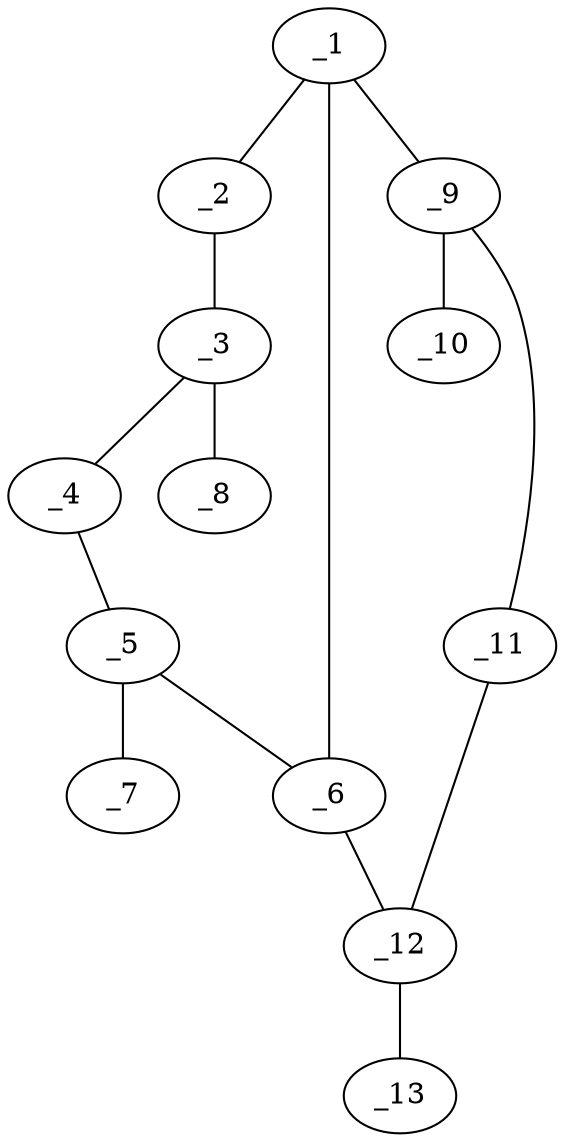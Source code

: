 graph molid128701 {
	_1	 [charge=0,
		chem=1,
		symbol="C  ",
		x="4.5981",
		y="-0.62"];
	_2	 [charge=0,
		chem=1,
		symbol="C  ",
		x="3.7321",
		y="-1.12"];
	_1 -- _2	 [valence=1];
	_6	 [charge=0,
		chem=1,
		symbol="C  ",
		x="4.5981",
		y="0.38"];
	_1 -- _6	 [valence=2];
	_9	 [charge=0,
		chem=1,
		symbol="C  ",
		x="5.5491",
		y="-0.929"];
	_1 -- _9	 [valence=1];
	_3	 [charge=0,
		chem=1,
		symbol="C  ",
		x="2.866",
		y="-0.62"];
	_2 -- _3	 [valence=1];
	_4	 [charge=0,
		chem=4,
		symbol="N  ",
		x="2.866",
		y="0.38"];
	_3 -- _4	 [valence=1];
	_8	 [charge=0,
		chem=2,
		symbol="O  ",
		x=2,
		y="-1.12"];
	_3 -- _8	 [valence=2];
	_5	 [charge=0,
		chem=1,
		symbol="C  ",
		x="3.732",
		y="0.88"];
	_4 -- _5	 [valence=1];
	_5 -- _6	 [valence=1];
	_7	 [charge=0,
		chem=2,
		symbol="O  ",
		x="3.732",
		y="1.88"];
	_5 -- _7	 [valence=2];
	_12	 [charge=0,
		chem=1,
		symbol="C  ",
		x="5.5491",
		y="0.6891"];
	_6 -- _12	 [valence=1];
	_10	 [charge=0,
		chem=2,
		symbol="O  ",
		x="5.8582",
		y="-1.88"];
	_9 -- _10	 [valence=2];
	_11	 [charge=0,
		chem=4,
		symbol="N  ",
		x="6.1369",
		y="-0.12"];
	_9 -- _11	 [valence=1];
	_11 -- _12	 [valence=1];
	_13	 [charge=0,
		chem=1,
		symbol="C  ",
		x="5.8581",
		y="1.6401"];
	_12 -- _13	 [valence=1];
}
